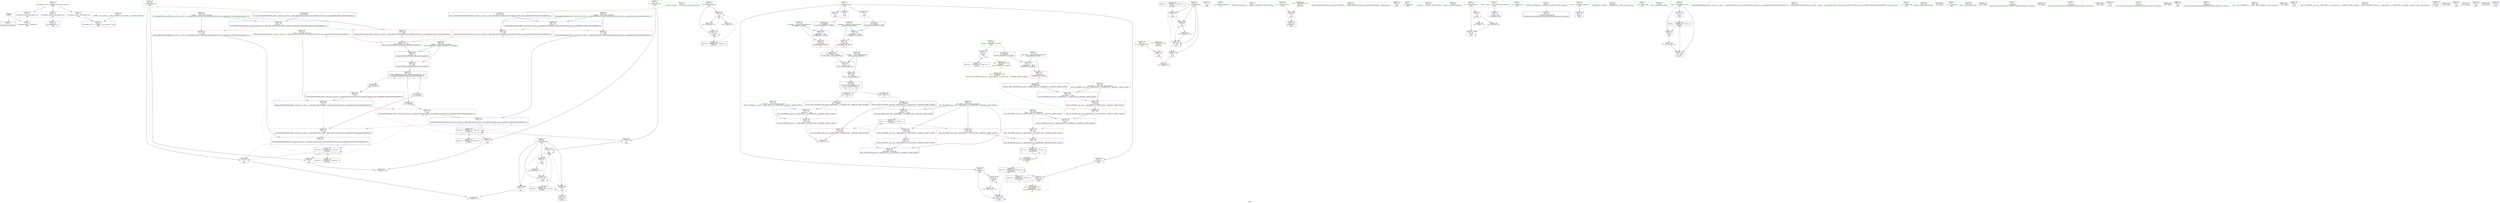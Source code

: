 digraph "SVFG" {
	label="SVFG";

	Node0x55e5f90c56f0 [shape=record,color=grey,label="{NodeID: 0\nNullPtr}"];
	Node0x55e5f90c56f0 -> Node0x55e5f90e30a0[style=solid];
	Node0x55e5f90c56f0 -> Node0x55e5f90e2c10[style=solid];
	Node0x55e5f90e1eb0 [shape=record,color=red,label="{NodeID: 97\n210\<--198\n\<--__b.addr\n_ZSt4swapIiENSt9enable_ifIXsr6__and_ISt6__not_ISt15__is_tuple_likeIT_EESt21is_move_constructibleIS3_ESt18is_move_assignableIS3_EEE5valueEvE4typeERS3_SC_\n|{<s0>17}}"];
	Node0x55e5f90e1eb0:s0 -> Node0x55e5f910ee90[style=solid,color=red];
	Node0x55e5f90dffd0 [shape=record,color=green,label="{NodeID: 14\n26\<--27\n__cxx_global_var_init\<--__cxx_global_var_init_field_insensitive\n}"];
	Node0x55e5f90e2a10 [shape=record,color=blue,label="{NodeID: 111\n275\<--22\nllvm.global_ctors_0\<--\nGlob }"];
	Node0x55e5f90e0c20 [shape=record,color=green,label="{NodeID: 28\n69\<--70\np\<--p_field_insensitive\nmain\n}"];
	Node0x55e5f90e0c20 -> Node0x55e5f90e4fa0[style=solid];
	Node0x55e5f90e0c20 -> Node0x55e5f90e7d90[style=solid];
	Node0x55e5f90eda60 [shape=record,color=grey,label="{NodeID: 208\n107 = cmp(105, 106, )\n}"];
	Node0x55e5f90e7e60 [shape=record,color=blue,label="{NodeID: 125\n173\<--170\n__first.addr\<--__first\n_ZSt4fillIPiiEvT_S1_RKT0_\n}"];
	Node0x55e5f90e7e60 -> Node0x55e5f90e52e0[style=dashed];
	Node0x55e5f90e18d0 [shape=record,color=green,label="{NodeID: 42\n200\<--201\n__tmp\<--__tmp_field_insensitive\n_ZSt4swapIiENSt9enable_ifIXsr6__and_ISt6__not_ISt15__is_tuple_likeIT_EESt21is_move_constructibleIS3_ESt18is_move_assignableIS3_EEE5valueEvE4typeERS3_SC_\n|{|<s1>18}}"];
	Node0x55e5f90e18d0 -> Node0x55e5f90e8270[style=solid];
	Node0x55e5f90e18d0:s1 -> Node0x55e5f910ee90[style=solid,color=red];
	Node0x55e5f910c8e0 [shape=record,color=black,label="{NodeID: 305\n172 = PHI(59, )\n2nd arg _ZSt4fillIPiiEvT_S1_RKT0_ }"];
	Node0x55e5f910c8e0 -> Node0x55e5f90e8000[style=solid];
	Node0x55e5f90f77c0 [shape=record,color=black,label="{NodeID: 222\nMR_12V_2 = PHI(MR_12V_4, MR_12V_1, )\npts\{62 \}\n}"];
	Node0x55e5f90f77c0 -> Node0x55e5f90e78b0[style=dashed];
	Node0x55e5f90e89c0 [shape=record,color=blue,label="{NodeID: 139\n259\<--258\n__it.addr\<--__it\n_ZSt12__niter_baseIPiET_S1_\n}"];
	Node0x55e5f90e89c0 -> Node0x55e5f90e2870[style=dashed];
	Node0x55e5f90e3510 [shape=record,color=black,label="{NodeID: 56\n257\<--262\n_ZSt12__niter_baseIPiET_S1__ret\<--\n_ZSt12__niter_baseIPiET_S1_\n|{<s0>13|<s1>14}}"];
	Node0x55e5f90e3510:s0 -> Node0x55e5f910fef0[style=solid,color=blue];
	Node0x55e5f90e3510:s1 -> Node0x55e5f9110120[style=solid,color=blue];
	Node0x55e5f910fef0 [shape=record,color=black,label="{NodeID: 319\n183 = PHI(257, )\n|{<s0>15}}"];
	Node0x55e5f910fef0:s0 -> Node0x55e5f9110620[style=solid,color=red];
	Node0x55e5f90e4070 [shape=record,color=purple,label="{NodeID: 70\n157\<--17\n\<--.str.3\nmain\n}"];
	Node0x55e5f90e4c60 [shape=record,color=red,label="{NodeID: 84\n117\<--65\n\<--r\nmain\n}"];
	Node0x55e5f90e4c60 -> Node0x55e5f90edbe0[style=solid];
	Node0x55e5f90de220 [shape=record,color=green,label="{NodeID: 1\n7\<--1\n__dso_handle\<--dummyObj\nGlob }"];
	Node0x55e5f90e1f80 [shape=record,color=red,label="{NodeID: 98\n217\<--198\n\<--__b.addr\n_ZSt4swapIiENSt9enable_ifIXsr6__and_ISt6__not_ISt15__is_tuple_likeIT_EESt21is_move_constructibleIS3_ESt18is_move_assignableIS3_EEE5valueEvE4typeERS3_SC_\n}"];
	Node0x55e5f90e1f80 -> Node0x55e5f90e8410[style=solid];
	Node0x55e5f90e00d0 [shape=record,color=green,label="{NodeID: 15\n30\<--31\n_ZNSt8ios_base4InitC1Ev\<--_ZNSt8ios_base4InitC1Ev_field_insensitive\n}"];
	Node0x55e5f90e2b10 [shape=record,color=blue,label="{NodeID: 112\n276\<--23\nllvm.global_ctors_1\<--_GLOBAL__sub_I_zymyoo_1_1.cpp\nGlob }"];
	Node0x55e5f90e0cf0 [shape=record,color=green,label="{NodeID: 29\n71\<--72\nx\<--x_field_insensitive\nmain\n}"];
	Node0x55e5f90e0cf0 -> Node0x55e5f90e5070[style=solid];
	Node0x55e5f90edbe0 [shape=record,color=grey,label="{NodeID: 209\n118 = cmp(116, 117, )\n}"];
	Node0x55e5f90e7f30 [shape=record,color=blue,label="{NodeID: 126\n175\<--171\n__last.addr\<--__last\n_ZSt4fillIPiiEvT_S1_RKT0_\n}"];
	Node0x55e5f90e7f30 -> Node0x55e5f90e53b0[style=dashed];
	Node0x55e5f90e19a0 [shape=record,color=green,label="{NodeID: 43\n206\<--207\n_ZSt4moveIRiEONSt16remove_referenceIT_E4typeEOS2_\<--_ZSt4moveIRiEONSt16remove_referenceIT_E4typeEOS2__field_insensitive\n}"];
	Node0x55e5f910ea60 [shape=record,color=black,label="{NodeID: 306\n258 = PHI(182, 186, )\n0th arg _ZSt12__niter_baseIPiET_S1_ }"];
	Node0x55e5f910ea60 -> Node0x55e5f90e89c0[style=solid];
	Node0x55e5f90f7cc0 [shape=record,color=black,label="{NodeID: 223\nMR_14V_2 = PHI(MR_14V_3, MR_14V_1, )\npts\{64 \}\n}"];
	Node0x55e5f90f7cc0 -> Node0x55e5f90f9fc0[style=dashed];
	Node0x55e5f90e8a90 [shape=record,color=blue,label="{NodeID: 140\n266\<--265\n__t.addr\<--__t\n_ZSt4moveIRiEONSt16remove_referenceIT_E4typeEOS2_\n}"];
	Node0x55e5f90e8a90 -> Node0x55e5f90e2940[style=dashed];
	Node0x55e5f90e35e0 [shape=record,color=black,label="{NodeID: 57\n264\<--269\n_ZSt4moveIRiEONSt16remove_referenceIT_E4typeEOS2__ret\<--\n_ZSt4moveIRiEONSt16remove_referenceIT_E4typeEOS2_\n|{<s0>16|<s1>17|<s2>18}}"];
	Node0x55e5f90e35e0:s0 -> Node0x55e5f9110260[style=solid,color=blue];
	Node0x55e5f90e35e0:s1 -> Node0x55e5f91103a0[style=solid,color=blue];
	Node0x55e5f90e35e0:s2 -> Node0x55e5f91104e0[style=solid,color=blue];
	Node0x55e5f9110120 [shape=record,color=black,label="{NodeID: 320\n187 = PHI(257, )\n|{<s0>15}}"];
	Node0x55e5f9110120:s0 -> Node0x55e5f9110760[style=solid,color=red];
	Node0x55e5f90e4140 [shape=record,color=purple,label="{NodeID: 71\n160\<--19\n\<--.str.4\nmain\n}"];
	Node0x55e5f90e4d30 [shape=record,color=red,label="{NodeID: 85\n116\<--67\n\<--j\nmain\n}"];
	Node0x55e5f90e4d30 -> Node0x55e5f90edbe0[style=solid];
	Node0x55e5f90deee0 [shape=record,color=green,label="{NodeID: 2\n11\<--1\n.str\<--dummyObj\nGlob }"];
	Node0x55e5f90e2050 [shape=record,color=red,label="{NodeID: 99\n208\<--205\n\<--call\n_ZSt4swapIiENSt9enable_ifIXsr6__and_ISt6__not_ISt15__is_tuple_likeIT_EESt21is_move_constructibleIS3_ESt18is_move_assignableIS3_EEE5valueEvE4typeERS3_SC_\n}"];
	Node0x55e5f90e2050 -> Node0x55e5f90e8270[style=solid];
	Node0x55e5f90e01d0 [shape=record,color=green,label="{NodeID: 16\n36\<--37\n__cxa_atexit\<--__cxa_atexit_field_insensitive\n}"];
	Node0x55e5f90e2c10 [shape=record,color=blue, style = dotted,label="{NodeID: 113\n277\<--3\nllvm.global_ctors_2\<--dummyVal\nGlob }"];
	Node0x55e5f90e0dc0 [shape=record,color=green,label="{NodeID: 30\n79\<--80\nscanf\<--scanf_field_insensitive\n}"];
	Node0x55e5f90edd60 [shape=record,color=grey,label="{NodeID: 210\n86 = cmp(82, 74, )\n}"];
	Node0x55e5f90e8000 [shape=record,color=blue,label="{NodeID: 127\n177\<--172\n__value.addr\<--__value\n_ZSt4fillIPiiEvT_S1_RKT0_\n}"];
	Node0x55e5f90e8000 -> Node0x55e5f90e5480[style=dashed];
	Node0x55e5f90e1aa0 [shape=record,color=green,label="{NodeID: 44\n229\<--230\n__first.addr\<--__first.addr_field_insensitive\n_ZSt8__fill_aIPiiEN9__gnu_cxx11__enable_ifIXsr11__is_scalarIT0_EE7__valueEvE6__typeET_S6_RKS3_\n}"];
	Node0x55e5f90e1aa0 -> Node0x55e5f90e22c0[style=solid];
	Node0x55e5f90e1aa0 -> Node0x55e5f90e2390[style=solid];
	Node0x55e5f90e1aa0 -> Node0x55e5f90e2460[style=solid];
	Node0x55e5f90e1aa0 -> Node0x55e5f90e84e0[style=solid];
	Node0x55e5f90e1aa0 -> Node0x55e5f90e88f0[style=solid];
	Node0x55e5f910ec70 [shape=record,color=black,label="{NodeID: 307\n194 = PHI(63, )\n0th arg _ZSt4swapIiENSt9enable_ifIXsr6__and_ISt6__not_ISt15__is_tuple_likeIT_EESt21is_move_constructibleIS3_ESt18is_move_assignableIS3_EEE5valueEvE4typeERS3_SC_ }"];
	Node0x55e5f910ec70 -> Node0x55e5f90e80d0[style=solid];
	Node0x55e5f90f81c0 [shape=record,color=black,label="{NodeID: 224\nMR_16V_2 = PHI(MR_16V_3, MR_16V_1, )\npts\{66 \}\n}"];
	Node0x55e5f90f81c0 -> Node0x55e5f90fa4c0[style=dashed];
	Node0x55e5f90e36b0 [shape=record,color=purple,label="{NodeID: 58\n32\<--4\n\<--_ZStL8__ioinit\n__cxx_global_var_init\n}"];
	Node0x55e5f9110260 [shape=record,color=black,label="{NodeID: 321\n205 = PHI(264, )\n}"];
	Node0x55e5f9110260 -> Node0x55e5f90e2050[style=solid];
	Node0x55e5f90e4210 [shape=record,color=purple,label="{NodeID: 72\n275\<--21\nllvm.global_ctors_0\<--llvm.global_ctors\nGlob }"];
	Node0x55e5f90e4210 -> Node0x55e5f90e2a10[style=solid];
	Node0x55e5f90e4e00 [shape=record,color=red,label="{NodeID: 86\n120\<--67\n\<--j\nmain\n}"];
	Node0x55e5f90e4e00 -> Node0x55e5f90e3370[style=solid];
	Node0x55e5f90def70 [shape=record,color=green,label="{NodeID: 3\n13\<--1\n.str.1\<--dummyObj\nGlob }"];
	Node0x55e5f90e2120 [shape=record,color=red,label="{NodeID: 100\n212\<--211\n\<--call1\n_ZSt4swapIiENSt9enable_ifIXsr6__and_ISt6__not_ISt15__is_tuple_likeIT_EESt21is_move_constructibleIS3_ESt18is_move_assignableIS3_EEE5valueEvE4typeERS3_SC_\n}"];
	Node0x55e5f90e2120 -> Node0x55e5f90e8340[style=solid];
	Node0x55e5f90e02d0 [shape=record,color=green,label="{NodeID: 17\n35\<--41\n_ZNSt8ios_base4InitD1Ev\<--_ZNSt8ios_base4InitD1Ev_field_insensitive\n}"];
	Node0x55e5f90e02d0 -> Node0x55e5f90e31a0[style=solid];
	Node0x55e5f90e2d10 [shape=record,color=blue,label="{NodeID: 114\n51\<--74\nretval\<--\nmain\n}"];
	Node0x55e5f90e0ec0 [shape=record,color=green,label="{NodeID: 31\n95\<--96\n_ZSt4fillIPiiEvT_S1_RKT0_\<--_ZSt4fillIPiiEvT_S1_RKT0__field_insensitive\n}"];
	Node0x55e5f90edee0 [shape=record,color=grey,label="{NodeID: 211\n101 = cmp(99, 100, )\n}"];
	Node0x55e5f90e80d0 [shape=record,color=blue,label="{NodeID: 128\n196\<--194\n__a.addr\<--__a\n_ZSt4swapIiENSt9enable_ifIXsr6__and_ISt6__not_ISt15__is_tuple_likeIT_EESt21is_move_constructibleIS3_ESt18is_move_assignableIS3_EEE5valueEvE4typeERS3_SC_\n}"];
	Node0x55e5f90e80d0 -> Node0x55e5f90e5550[style=dashed];
	Node0x55e5f90e80d0 -> Node0x55e5f90e1de0[style=dashed];
	Node0x55e5f90e1b70 [shape=record,color=green,label="{NodeID: 45\n231\<--232\n__last.addr\<--__last.addr_field_insensitive\n_ZSt8__fill_aIPiiEN9__gnu_cxx11__enable_ifIXsr11__is_scalarIT0_EE7__valueEvE6__typeET_S6_RKS3_\n}"];
	Node0x55e5f90e1b70 -> Node0x55e5f90e2530[style=solid];
	Node0x55e5f90e1b70 -> Node0x55e5f90e85b0[style=solid];
	Node0x55e5f910ed80 [shape=record,color=black,label="{NodeID: 308\n195 = PHI(65, )\n1st arg _ZSt4swapIiENSt9enable_ifIXsr6__and_ISt6__not_ISt15__is_tuple_likeIT_EESt21is_move_constructibleIS3_ESt18is_move_assignableIS3_EEE5valueEvE4typeERS3_SC_ }"];
	Node0x55e5f910ed80 -> Node0x55e5f90e81a0[style=solid];
	Node0x55e5f90f86c0 [shape=record,color=black,label="{NodeID: 225\nMR_18V_2 = PHI(MR_18V_3, MR_18V_1, )\npts\{68 \}\n}"];
	Node0x55e5f90f86c0 -> Node0x55e5f90e7980[style=dashed];
	Node0x55e5f90f86c0 -> Node0x55e5f90f86c0[style=dashed];
	Node0x55e5f90e3780 [shape=record,color=purple,label="{NodeID: 59\n91\<--8\n\<--a\nmain\n|{<s0>5}}"];
	Node0x55e5f90e3780:s0 -> Node0x55e5f91109e0[style=solid,color=red];
	Node0x55e5f91103a0 [shape=record,color=black,label="{NodeID: 322\n211 = PHI(264, )\n}"];
	Node0x55e5f91103a0 -> Node0x55e5f90e2120[style=solid];
	Node0x55e5f90e4310 [shape=record,color=purple,label="{NodeID: 73\n276\<--21\nllvm.global_ctors_1\<--llvm.global_ctors\nGlob }"];
	Node0x55e5f90e4310 -> Node0x55e5f90e2b10[style=solid];
	Node0x55e5f90fd640 [shape=record,color=yellow,style=double,label="{NodeID: 253\n4V_1 = ENCHI(MR_4V_0)\npts\{54 \}\nFun[main]}"];
	Node0x55e5f90fd640 -> Node0x55e5f90e45e0[style=dashed];
	Node0x55e5f90e4ed0 [shape=record,color=red,label="{NodeID: 87\n127\<--67\n\<--j\nmain\n}"];
	Node0x55e5f90e4ed0 -> Node0x55e5f90ed1e0[style=solid];
	Node0x55e5f90df000 [shape=record,color=green,label="{NodeID: 4\n15\<--1\n.str.2\<--dummyObj\nGlob }"];
	Node0x55e5f90e21f0 [shape=record,color=red,label="{NodeID: 101\n216\<--215\n\<--call2\n_ZSt4swapIiENSt9enable_ifIXsr6__and_ISt6__not_ISt15__is_tuple_likeIT_EESt21is_move_constructibleIS3_ESt18is_move_assignableIS3_EEE5valueEvE4typeERS3_SC_\n}"];
	Node0x55e5f90e21f0 -> Node0x55e5f90e8410[style=solid];
	Node0x55e5f90e03d0 [shape=record,color=green,label="{NodeID: 18\n48\<--49\nmain\<--main_field_insensitive\n}"];
	Node0x55e5f90e7640 [shape=record,color=blue,label="{NodeID: 115\n57\<--76\nicase\<--\nmain\n}"];
	Node0x55e5f90e7640 -> Node0x55e5f90f6dc0[style=dashed];
	Node0x55e5f90e0fc0 [shape=record,color=green,label="{NodeID: 32\n110\<--111\n_ZSt4swapIiENSt9enable_ifIXsr6__and_ISt6__not_ISt15__is_tuple_likeIT_EESt21is_move_constructibleIS3_ESt18is_move_assignableIS3_EEE5valueEvE4typeERS3_SC_\<--_ZSt4swapIiENSt9enable_ifIXsr6__and_ISt6__not_ISt15__is_tuple_likeIT_EESt21is_move_constructibleIS3_ESt18is_move_assignableIS3_EEE5valueEvE4typeERS3_SC__field_insensitive\n}"];
	Node0x55e5f90ee060 [shape=record,color=grey,label="{NodeID: 212\n149 = cmp(146, 74, )\n}"];
	Node0x55e5f90e81a0 [shape=record,color=blue,label="{NodeID: 129\n198\<--195\n__b.addr\<--__b\n_ZSt4swapIiENSt9enable_ifIXsr6__and_ISt6__not_ISt15__is_tuple_likeIT_EESt21is_move_constructibleIS3_ESt18is_move_assignableIS3_EEE5valueEvE4typeERS3_SC_\n}"];
	Node0x55e5f90e81a0 -> Node0x55e5f90e1eb0[style=dashed];
	Node0x55e5f90e81a0 -> Node0x55e5f90e1f80[style=dashed];
	Node0x55e5f90e1c40 [shape=record,color=green,label="{NodeID: 46\n233\<--234\n__value.addr\<--__value.addr_field_insensitive\n_ZSt8__fill_aIPiiEN9__gnu_cxx11__enable_ifIXsr11__is_scalarIT0_EE7__valueEvE6__typeET_S6_RKS3_\n}"];
	Node0x55e5f90e1c40 -> Node0x55e5f90e2600[style=solid];
	Node0x55e5f90e1c40 -> Node0x55e5f90e8680[style=solid];
	Node0x55e5f910ee90 [shape=record,color=black,label="{NodeID: 309\n265 = PHI(204, 210, 200, )\n0th arg _ZSt4moveIRiEONSt16remove_referenceIT_E4typeEOS2_ }"];
	Node0x55e5f910ee90 -> Node0x55e5f90e8a90[style=solid];
	Node0x55e5f90f8bc0 [shape=record,color=black,label="{NodeID: 226\nMR_20V_2 = PHI(MR_20V_4, MR_20V_1, )\npts\{70 \}\n}"];
	Node0x55e5f90f8bc0 -> Node0x55e5f90e4fa0[style=dashed];
	Node0x55e5f90f8bc0 -> Node0x55e5f90e7d90[style=dashed];
	Node0x55e5f90e3850 [shape=record,color=purple,label="{NodeID: 60\n92\<--8\n\<--a\nmain\n}"];
	Node0x55e5f91104e0 [shape=record,color=black,label="{NodeID: 323\n215 = PHI(264, )\n}"];
	Node0x55e5f91104e0 -> Node0x55e5f90e21f0[style=solid];
	Node0x55e5f90fc9f0 [shape=record,color=yellow,style=double,label="{NodeID: 240\n10V_1 = ENCHI(MR_10V_0)\npts\{60 \}\nFun[_ZSt4fillIPiiEvT_S1_RKT0_]|{<s0>15}}"];
	Node0x55e5f90fc9f0:s0 -> Node0x55e5f8f19d70[style=dashed,color=red];
	Node0x55e5f90e4410 [shape=record,color=purple,label="{NodeID: 74\n277\<--21\nllvm.global_ctors_2\<--llvm.global_ctors\nGlob }"];
	Node0x55e5f90e4410 -> Node0x55e5f90e2c10[style=solid];
	Node0x55e5f90e4fa0 [shape=record,color=red,label="{NodeID: 88\n146\<--69\n\<--p\nmain\n}"];
	Node0x55e5f90e4fa0 -> Node0x55e5f90ed2e0[style=solid];
	Node0x55e5f90e4fa0 -> Node0x55e5f90ee060[style=solid];
	Node0x55e5f90df8d0 [shape=record,color=green,label="{NodeID: 5\n17\<--1\n.str.3\<--dummyObj\nGlob }"];
	Node0x55e5f90e22c0 [shape=record,color=red,label="{NodeID: 102\n244\<--229\n\<--__first.addr\n_ZSt8__fill_aIPiiEN9__gnu_cxx11__enable_ifIXsr11__is_scalarIT0_EE7__valueEvE6__typeET_S6_RKS3_\n}"];
	Node0x55e5f90e22c0 -> Node0x55e5f90ed8e0[style=solid];
	Node0x55e5f90e04d0 [shape=record,color=green,label="{NodeID: 19\n51\<--52\nretval\<--retval_field_insensitive\nmain\n}"];
	Node0x55e5f90e04d0 -> Node0x55e5f90e2d10[style=solid];
	Node0x55e5f90e7710 [shape=record,color=blue,label="{NodeID: 116\n55\<--83\nT\<--dec\nmain\n}"];
	Node0x55e5f90e7710 -> Node0x55e5f90e46b0[style=dashed];
	Node0x55e5f90e7710 -> Node0x55e5f90e7710[style=dashed];
	Node0x55e5f90e10c0 [shape=record,color=green,label="{NodeID: 33\n143\<--144\nprintf\<--printf_field_insensitive\n}"];
	Node0x55e5f90e8270 [shape=record,color=blue,label="{NodeID: 130\n200\<--208\n__tmp\<--\n_ZSt4swapIiENSt9enable_ifIXsr6__and_ISt6__not_ISt15__is_tuple_likeIT_EESt21is_move_constructibleIS3_ESt18is_move_assignableIS3_EEE5valueEvE4typeERS3_SC_\n}"];
	Node0x55e5f90e8270 -> Node0x55e5f90e2120[style=dashed];
	Node0x55e5f90e8270 -> Node0x55e5f90e21f0[style=dashed];
	Node0x55e5f90e1d10 [shape=record,color=green,label="{NodeID: 47\n235\<--236\n__tmp\<--__tmp_field_insensitive\n_ZSt8__fill_aIPiiEN9__gnu_cxx11__enable_ifIXsr11__is_scalarIT0_EE7__valueEvE6__typeET_S6_RKS3_\n}"];
	Node0x55e5f90e1d10 -> Node0x55e5f90e26d0[style=solid];
	Node0x55e5f90e1d10 -> Node0x55e5f90e8750[style=solid];
	Node0x55e5f910f5f0 [shape=record,color=black,label="{NodeID: 310\n78 = PHI()\n}"];
	Node0x55e5f90f90c0 [shape=record,color=black,label="{NodeID: 227\nMR_24V_2 = PHI(MR_24V_4, MR_24V_1, )\npts\{100000 \}\n|{<s0>5}}"];
	Node0x55e5f90f90c0:s0 -> Node0x55e5f90fcda0[style=dashed,color=red];
	Node0x55e5f90e3920 [shape=record,color=purple,label="{NodeID: 61\n93\<--8\n\<--a\nmain\n|{<s0>5}}"];
	Node0x55e5f90e3920:s0 -> Node0x55e5f8e7b210[style=solid,color=red];
	Node0x55e5f9110620 [shape=record,color=black,label="{NodeID: 324\n226 = PHI(183, )\n0th arg _ZSt8__fill_aIPiiEN9__gnu_cxx11__enable_ifIXsr11__is_scalarIT0_EE7__valueEvE6__typeET_S6_RKS3_ }"];
	Node0x55e5f9110620 -> Node0x55e5f90e84e0[style=solid];
	Node0x55e5f90e4510 [shape=record,color=purple,label="{NodeID: 75\n253\<--252\nincdec.ptr\<--\n_ZSt8__fill_aIPiiEN9__gnu_cxx11__enable_ifIXsr11__is_scalarIT0_EE7__valueEvE6__typeET_S6_RKS3_\n}"];
	Node0x55e5f90e4510 -> Node0x55e5f90e88f0[style=solid];
	Node0x55e5f90e5070 [shape=record,color=red,label="{NodeID: 89\n153\<--71\n\<--x\nmain\n}"];
	Node0x55e5f90e5070 -> Node0x55e5f90e3440[style=solid];
	Node0x55e5f90df960 [shape=record,color=green,label="{NodeID: 6\n19\<--1\n.str.4\<--dummyObj\nGlob }"];
	Node0x55e5f90e2390 [shape=record,color=red,label="{NodeID: 103\n249\<--229\n\<--__first.addr\n_ZSt8__fill_aIPiiEN9__gnu_cxx11__enable_ifIXsr11__is_scalarIT0_EE7__valueEvE6__typeET_S6_RKS3_\n}"];
	Node0x55e5f90e2390 -> Node0x55e5f90e8820[style=solid];
	Node0x55e5f90e05a0 [shape=record,color=green,label="{NodeID: 20\n53\<--54\nn\<--n_field_insensitive\nmain\n}"];
	Node0x55e5f90e05a0 -> Node0x55e5f90e45e0[style=solid];
	Node0x55e5f90e77e0 [shape=record,color=blue,label="{NodeID: 117\n59\<--74\nref.tmp\<--\nmain\n|{|<s1>5}}"];
	Node0x55e5f90e77e0 -> Node0x55e5f90f72c0[style=dashed];
	Node0x55e5f90e77e0:s1 -> Node0x55e5f90fc9f0[style=dashed,color=red];
	Node0x55e5f90e11c0 [shape=record,color=green,label="{NodeID: 34\n162\<--163\nputs\<--puts_field_insensitive\n}"];
	Node0x55e5f90e8340 [shape=record,color=blue,label="{NodeID: 131\n213\<--212\n\<--\n_ZSt4swapIiENSt9enable_ifIXsr6__and_ISt6__not_ISt15__is_tuple_likeIT_EESt21is_move_constructibleIS3_ESt18is_move_assignableIS3_EEE5valueEvE4typeERS3_SC_\n|{|<s1>7|<s2>7}}"];
	Node0x55e5f90e8340 -> Node0x55e5f90e21f0[style=dashed];
	Node0x55e5f90e8340:s1 -> Node0x55e5f90e4ac0[style=dashed,color=blue];
	Node0x55e5f90e8340:s2 -> Node0x55e5f90f9fc0[style=dashed,color=blue];
	Node0x55e5f90e2e00 [shape=record,color=green,label="{NodeID: 48\n259\<--260\n__it.addr\<--__it.addr_field_insensitive\n_ZSt12__niter_baseIPiET_S1_\n}"];
	Node0x55e5f90e2e00 -> Node0x55e5f90e2870[style=solid];
	Node0x55e5f90e2e00 -> Node0x55e5f90e89c0[style=solid];
	Node0x55e5f910f6f0 [shape=record,color=black,label="{NodeID: 311\n104 = PHI()\n}"];
	Node0x55e5f90e39f0 [shape=record,color=purple,label="{NodeID: 62\n122\<--8\narrayidx\<--a\nmain\n}"];
	Node0x55e5f90e39f0 -> Node0x55e5f90e5140[style=solid];
	Node0x55e5f90e39f0 -> Node0x55e5f90e7a50[style=solid];
	Node0x55e5f9110760 [shape=record,color=black,label="{NodeID: 325\n227 = PHI(187, )\n1st arg _ZSt8__fill_aIPiiEN9__gnu_cxx11__enable_ifIXsr11__is_scalarIT0_EE7__valueEvE6__typeET_S6_RKS3_ }"];
	Node0x55e5f9110760 -> Node0x55e5f90e85b0[style=solid];
	Node0x55e5f90e45e0 [shape=record,color=red,label="{NodeID: 76\n100\<--53\n\<--n\nmain\n}"];
	Node0x55e5f90e45e0 -> Node0x55e5f90edee0[style=solid];
	Node0x55e5f90e5140 [shape=record,color=red,label="{NodeID: 90\n123\<--122\n\<--arrayidx\nmain\n}"];
	Node0x55e5f90e5140 -> Node0x55e5f90ed760[style=solid];
	Node0x55e5f90df9f0 [shape=record,color=green,label="{NodeID: 7\n22\<--1\n\<--dummyObj\nCan only get source location for instruction, argument, global var or function.}"];
	Node0x55e5f90e2460 [shape=record,color=red,label="{NodeID: 104\n252\<--229\n\<--__first.addr\n_ZSt8__fill_aIPiiEN9__gnu_cxx11__enable_ifIXsr11__is_scalarIT0_EE7__valueEvE6__typeET_S6_RKS3_\n}"];
	Node0x55e5f90e2460 -> Node0x55e5f90e4510[style=solid];
	Node0x55e5f90e0670 [shape=record,color=green,label="{NodeID: 21\n55\<--56\nT\<--T_field_insensitive\nmain\n}"];
	Node0x55e5f90e0670 -> Node0x55e5f90e46b0[style=solid];
	Node0x55e5f90e0670 -> Node0x55e5f90e7710[style=solid];
	Node0x55e5f90e6420 [shape=record,color=grey,label="{NodeID: 201\n133 = Binary(132, 76, )\n}"];
	Node0x55e5f90e6420 -> Node0x55e5f90e7bf0[style=solid];
	Node0x55e5f90e78b0 [shape=record,color=blue,label="{NodeID: 118\n61\<--74\ni\<--\nmain\n}"];
	Node0x55e5f90e78b0 -> Node0x55e5f90e4850[style=dashed];
	Node0x55e5f90e78b0 -> Node0x55e5f90e4920[style=dashed];
	Node0x55e5f90e78b0 -> Node0x55e5f90e7bf0[style=dashed];
	Node0x55e5f90e78b0 -> Node0x55e5f90f77c0[style=dashed];
	Node0x55e5f90e12c0 [shape=record,color=green,label="{NodeID: 35\n173\<--174\n__first.addr\<--__first.addr_field_insensitive\n_ZSt4fillIPiiEvT_S1_RKT0_\n}"];
	Node0x55e5f90e12c0 -> Node0x55e5f90e52e0[style=solid];
	Node0x55e5f90e12c0 -> Node0x55e5f90e7e60[style=solid];
	Node0x55e5f90e8410 [shape=record,color=blue,label="{NodeID: 132\n217\<--216\n\<--\n_ZSt4swapIiENSt9enable_ifIXsr6__and_ISt6__not_ISt15__is_tuple_likeIT_EESt21is_move_constructibleIS3_ESt18is_move_assignableIS3_EEE5valueEvE4typeERS3_SC_\n|{<s0>7|<s1>7}}"];
	Node0x55e5f90e8410:s0 -> Node0x55e5f90e4c60[style=dashed,color=blue];
	Node0x55e5f90e8410:s1 -> Node0x55e5f90fa4c0[style=dashed,color=blue];
	Node0x55e5f90e2ed0 [shape=record,color=green,label="{NodeID: 49\n266\<--267\n__t.addr\<--__t.addr_field_insensitive\n_ZSt4moveIRiEONSt16remove_referenceIT_E4typeEOS2_\n}"];
	Node0x55e5f90e2ed0 -> Node0x55e5f90e2940[style=solid];
	Node0x55e5f90e2ed0 -> Node0x55e5f90e8a90[style=solid];
	Node0x55e5f910f7f0 [shape=record,color=black,label="{NodeID: 312\n33 = PHI()\n}"];
	Node0x55e5f90e3ac0 [shape=record,color=purple,label="{NodeID: 63\n155\<--8\narrayidx20\<--a\nmain\n}"];
	Node0x55e5f90e3ac0 -> Node0x55e5f90e5210[style=solid];
	Node0x55e5f91108a0 [shape=record,color=black,label="{NodeID: 326\n228 = PHI(188, )\n2nd arg _ZSt8__fill_aIPiiEN9__gnu_cxx11__enable_ifIXsr11__is_scalarIT0_EE7__valueEvE6__typeET_S6_RKS3_ }"];
	Node0x55e5f91108a0 -> Node0x55e5f90e8680[style=solid];
	Node0x55e5f90e46b0 [shape=record,color=red,label="{NodeID: 77\n82\<--55\n\<--T\nmain\n}"];
	Node0x55e5f90e46b0 -> Node0x55e5f90ed5e0[style=solid];
	Node0x55e5f90e46b0 -> Node0x55e5f90edd60[style=solid];
	Node0x55e5f90e5210 [shape=record,color=red,label="{NodeID: 91\n156\<--155\n\<--arrayidx20\nmain\n}"];
	Node0x55e5f90dfa80 [shape=record,color=green,label="{NodeID: 8\n74\<--1\n\<--dummyObj\nCan only get source location for instruction, argument, global var or function.}"];
	Node0x55e5f90e2530 [shape=record,color=red,label="{NodeID: 105\n245\<--231\n\<--__last.addr\n_ZSt8__fill_aIPiiEN9__gnu_cxx11__enable_ifIXsr11__is_scalarIT0_EE7__valueEvE6__typeET_S6_RKS3_\n}"];
	Node0x55e5f90e2530 -> Node0x55e5f90ed8e0[style=solid];
	Node0x55e5f90e0740 [shape=record,color=green,label="{NodeID: 22\n57\<--58\nicase\<--icase_field_insensitive\nmain\n}"];
	Node0x55e5f90e0740 -> Node0x55e5f90e4780[style=solid];
	Node0x55e5f90e0740 -> Node0x55e5f90e7640[style=solid];
	Node0x55e5f90e0740 -> Node0x55e5f90e7cc0[style=solid];
	Node0x55e5f90ed1e0 [shape=record,color=grey,label="{NodeID: 202\n128 = Binary(127, 76, )\n}"];
	Node0x55e5f90ed1e0 -> Node0x55e5f90e7b20[style=solid];
	Node0x55e5f90e7980 [shape=record,color=blue,label="{NodeID: 119\n67\<--113\nj\<--\nmain\n}"];
	Node0x55e5f90e7980 -> Node0x55e5f90e4d30[style=dashed];
	Node0x55e5f90e7980 -> Node0x55e5f90e4e00[style=dashed];
	Node0x55e5f90e7980 -> Node0x55e5f90e4ed0[style=dashed];
	Node0x55e5f90e7980 -> Node0x55e5f90e7980[style=dashed];
	Node0x55e5f90e7980 -> Node0x55e5f90e7b20[style=dashed];
	Node0x55e5f90e7980 -> Node0x55e5f90f86c0[style=dashed];
	Node0x55e5f90e1390 [shape=record,color=green,label="{NodeID: 36\n175\<--176\n__last.addr\<--__last.addr_field_insensitive\n_ZSt4fillIPiiEvT_S1_RKT0_\n}"];
	Node0x55e5f90e1390 -> Node0x55e5f90e53b0[style=solid];
	Node0x55e5f90e1390 -> Node0x55e5f90e7f30[style=solid];
	Node0x55e5f90e84e0 [shape=record,color=blue,label="{NodeID: 133\n229\<--226\n__first.addr\<--__first\n_ZSt8__fill_aIPiiEN9__gnu_cxx11__enable_ifIXsr11__is_scalarIT0_EE7__valueEvE6__typeET_S6_RKS3_\n}"];
	Node0x55e5f90e84e0 -> Node0x55e5f90f5ec0[style=dashed];
	Node0x55e5f90e2fa0 [shape=record,color=green,label="{NodeID: 50\n23\<--271\n_GLOBAL__sub_I_zymyoo_1_1.cpp\<--_GLOBAL__sub_I_zymyoo_1_1.cpp_field_insensitive\n}"];
	Node0x55e5f90e2fa0 -> Node0x55e5f90e2b10[style=solid];
	Node0x55e5f910f8f0 [shape=record,color=black,label="{NodeID: 313\n161 = PHI()\n}"];
	Node0x55e5f90f9fc0 [shape=record,color=black,label="{NodeID: 230\nMR_14V_3 = PHI(MR_14V_5, MR_14V_2, )\npts\{64 \}\n|{|<s4>7|<s5>7|<s6>7}}"];
	Node0x55e5f90f9fc0 -> Node0x55e5f90e49f0[style=dashed];
	Node0x55e5f90f9fc0 -> Node0x55e5f90e4ac0[style=dashed];
	Node0x55e5f90f9fc0 -> Node0x55e5f90f7cc0[style=dashed];
	Node0x55e5f90f9fc0 -> Node0x55e5f90f9fc0[style=dashed];
	Node0x55e5f90f9fc0:s4 -> Node0x55e5f90e2050[style=dashed,color=red];
	Node0x55e5f90f9fc0:s5 -> Node0x55e5f90e2120[style=dashed,color=red];
	Node0x55e5f90f9fc0:s6 -> Node0x55e5f90e8340[style=dashed,color=red];
	Node0x55e5f90e3b90 [shape=record,color=purple,label="{NodeID: 64\n77\<--11\n\<--.str\nmain\n}"];
	Node0x55e5f91109e0 [shape=record,color=black,label="{NodeID: 327\n170 = PHI(91, )\n0th arg _ZSt4fillIPiiEvT_S1_RKT0_ }"];
	Node0x55e5f91109e0 -> Node0x55e5f90e7e60[style=solid];
	Node0x55e5f90fcda0 [shape=record,color=yellow,style=double,label="{NodeID: 244\n24V_1 = ENCHI(MR_24V_0)\npts\{100000 \}\nFun[_ZSt4fillIPiiEvT_S1_RKT0_]|{<s0>15}}"];
	Node0x55e5f90fcda0:s0 -> Node0x55e5f90f63c0[style=dashed,color=red];
	Node0x55e5f90e4780 [shape=record,color=red,label="{NodeID: 78\n138\<--57\n\<--icase\nmain\n}"];
	Node0x55e5f90e4780 -> Node0x55e5f90ed460[style=solid];
	Node0x55e5f90e52e0 [shape=record,color=red,label="{NodeID: 92\n182\<--173\n\<--__first.addr\n_ZSt4fillIPiiEvT_S1_RKT0_\n|{<s0>13}}"];
	Node0x55e5f90e52e0:s0 -> Node0x55e5f910ea60[style=solid,color=red];
	Node0x55e5f90dfb10 [shape=record,color=green,label="{NodeID: 9\n76\<--1\n\<--dummyObj\nCan only get source location for instruction, argument, global var or function.}"];
	Node0x55e5f90e2600 [shape=record,color=red,label="{NodeID: 106\n240\<--233\n\<--__value.addr\n_ZSt8__fill_aIPiiEN9__gnu_cxx11__enable_ifIXsr11__is_scalarIT0_EE7__valueEvE6__typeET_S6_RKS3_\n}"];
	Node0x55e5f90e2600 -> Node0x55e5f90e27a0[style=solid];
	Node0x55e5f90e0810 [shape=record,color=green,label="{NodeID: 23\n59\<--60\nref.tmp\<--ref.tmp_field_insensitive\nmain\n|{|<s1>5}}"];
	Node0x55e5f90e0810 -> Node0x55e5f90e77e0[style=solid];
	Node0x55e5f90e0810:s1 -> Node0x55e5f910c8e0[style=solid,color=red];
	Node0x55e5f90ed2e0 [shape=record,color=grey,label="{NodeID: 203\n147 = Binary(146, 84, )\n}"];
	Node0x55e5f90ed2e0 -> Node0x55e5f90e7d90[style=solid];
	Node0x55e5f90e7a50 [shape=record,color=blue,label="{NodeID: 120\n122\<--124\narrayidx\<--inc\nmain\n}"];
	Node0x55e5f90e7a50 -> Node0x55e5f90e5140[style=dashed];
	Node0x55e5f90e7a50 -> Node0x55e5f90e7a50[style=dashed];
	Node0x55e5f90e7a50 -> Node0x55e5f90faec0[style=dashed];
	Node0x55e5f90e1460 [shape=record,color=green,label="{NodeID: 37\n177\<--178\n__value.addr\<--__value.addr_field_insensitive\n_ZSt4fillIPiiEvT_S1_RKT0_\n}"];
	Node0x55e5f90e1460 -> Node0x55e5f90e5480[style=solid];
	Node0x55e5f90e1460 -> Node0x55e5f90e8000[style=solid];
	Node0x55e5f90f5ec0 [shape=record,color=black,label="{NodeID: 217\nMR_43V_3 = PHI(MR_43V_4, MR_43V_2, )\npts\{230 \}\n}"];
	Node0x55e5f90f5ec0 -> Node0x55e5f90e22c0[style=dashed];
	Node0x55e5f90f5ec0 -> Node0x55e5f90e2390[style=dashed];
	Node0x55e5f90f5ec0 -> Node0x55e5f90e2460[style=dashed];
	Node0x55e5f90f5ec0 -> Node0x55e5f90e88f0[style=dashed];
	Node0x55e5f90e85b0 [shape=record,color=blue,label="{NodeID: 134\n231\<--227\n__last.addr\<--__last\n_ZSt8__fill_aIPiiEN9__gnu_cxx11__enable_ifIXsr11__is_scalarIT0_EE7__valueEvE6__typeET_S6_RKS3_\n}"];
	Node0x55e5f90e85b0 -> Node0x55e5f90e2530[style=dashed];
	Node0x55e5f90e30a0 [shape=record,color=black,label="{NodeID: 51\n2\<--3\ndummyVal\<--dummyVal\n}"];
	Node0x55e5f910f9f0 [shape=record,color=black,label="{NodeID: 314\n89 = PHI()\n}"];
	Node0x55e5f90fa4c0 [shape=record,color=black,label="{NodeID: 231\nMR_16V_3 = PHI(MR_16V_5, MR_16V_2, )\npts\{66 \}\n|{|<s4>7|<s5>7|<s6>7|<s7>7}}"];
	Node0x55e5f90fa4c0 -> Node0x55e5f90e4b90[style=dashed];
	Node0x55e5f90fa4c0 -> Node0x55e5f90e4c60[style=dashed];
	Node0x55e5f90fa4c0 -> Node0x55e5f90f81c0[style=dashed];
	Node0x55e5f90fa4c0 -> Node0x55e5f90fa4c0[style=dashed];
	Node0x55e5f90fa4c0:s4 -> Node0x55e5f90e2050[style=dashed,color=red];
	Node0x55e5f90fa4c0:s5 -> Node0x55e5f90e2120[style=dashed,color=red];
	Node0x55e5f90fa4c0:s6 -> Node0x55e5f90e21f0[style=dashed,color=red];
	Node0x55e5f90fa4c0:s7 -> Node0x55e5f90e8410[style=dashed,color=red];
	Node0x55e5f90e3c60 [shape=record,color=purple,label="{NodeID: 65\n88\<--11\n\<--.str\nmain\n}"];
	Node0x55e5f90e4850 [shape=record,color=red,label="{NodeID: 79\n99\<--61\n\<--i\nmain\n}"];
	Node0x55e5f90e4850 -> Node0x55e5f90edee0[style=solid];
	Node0x55e5f90e53b0 [shape=record,color=red,label="{NodeID: 93\n186\<--175\n\<--__last.addr\n_ZSt4fillIPiiEvT_S1_RKT0_\n|{<s0>14}}"];
	Node0x55e5f90e53b0:s0 -> Node0x55e5f910ea60[style=solid,color=red];
	Node0x55e5f90dfbd0 [shape=record,color=green,label="{NodeID: 10\n84\<--1\n\<--dummyObj\nCan only get source location for instruction, argument, global var or function.}"];
	Node0x55e5f90e26d0 [shape=record,color=red,label="{NodeID: 107\n248\<--235\n\<--__tmp\n_ZSt8__fill_aIPiiEN9__gnu_cxx11__enable_ifIXsr11__is_scalarIT0_EE7__valueEvE6__typeET_S6_RKS3_\n}"];
	Node0x55e5f90e26d0 -> Node0x55e5f90e8820[style=solid];
	Node0x55e5f90e08e0 [shape=record,color=green,label="{NodeID: 24\n61\<--62\ni\<--i_field_insensitive\nmain\n}"];
	Node0x55e5f90e08e0 -> Node0x55e5f90e4850[style=solid];
	Node0x55e5f90e08e0 -> Node0x55e5f90e4920[style=solid];
	Node0x55e5f90e08e0 -> Node0x55e5f90e78b0[style=solid];
	Node0x55e5f90e08e0 -> Node0x55e5f90e7bf0[style=solid];
	Node0x55e5f90ed460 [shape=record,color=grey,label="{NodeID: 204\n139 = Binary(138, 76, )\n}"];
	Node0x55e5f90ed460 -> Node0x55e5f90e7cc0[style=solid];
	Node0x55e5f90e7b20 [shape=record,color=blue,label="{NodeID: 121\n67\<--128\nj\<--inc7\nmain\n}"];
	Node0x55e5f90e7b20 -> Node0x55e5f90e4d30[style=dashed];
	Node0x55e5f90e7b20 -> Node0x55e5f90e4e00[style=dashed];
	Node0x55e5f90e7b20 -> Node0x55e5f90e4ed0[style=dashed];
	Node0x55e5f90e7b20 -> Node0x55e5f90e7980[style=dashed];
	Node0x55e5f90e7b20 -> Node0x55e5f90e7b20[style=dashed];
	Node0x55e5f90e7b20 -> Node0x55e5f90f86c0[style=dashed];
	Node0x55e5f90e1530 [shape=record,color=green,label="{NodeID: 38\n184\<--185\n_ZSt12__niter_baseIPiET_S1_\<--_ZSt12__niter_baseIPiET_S1__field_insensitive\n}"];
	Node0x55e5f90f63c0 [shape=record,color=black,label="{NodeID: 218\nMR_24V_2 = PHI(MR_24V_3, MR_24V_1, )\npts\{100000 \}\n|{|<s1>15}}"];
	Node0x55e5f90f63c0 -> Node0x55e5f90e8820[style=dashed];
	Node0x55e5f90f63c0:s1 -> Node0x55e5f9100fe0[style=dashed,color=blue];
	Node0x55e5f90e8680 [shape=record,color=blue,label="{NodeID: 135\n233\<--228\n__value.addr\<--__value\n_ZSt8__fill_aIPiiEN9__gnu_cxx11__enable_ifIXsr11__is_scalarIT0_EE7__valueEvE6__typeET_S6_RKS3_\n}"];
	Node0x55e5f90e8680 -> Node0x55e5f90e2600[style=dashed];
	Node0x55e5f90e31a0 [shape=record,color=black,label="{NodeID: 52\n34\<--35\n\<--_ZNSt8ios_base4InitD1Ev\nCan only get source location for instruction, argument, global var or function.}"];
	Node0x55e5f910faf0 [shape=record,color=black,label="{NodeID: 315\n137 = PHI()\n}"];
	Node0x55e5f90e3d30 [shape=record,color=purple,label="{NodeID: 66\n136\<--11\n\<--.str\nmain\n}"];
	Node0x55e5f90e4920 [shape=record,color=red,label="{NodeID: 80\n132\<--61\n\<--i\nmain\n}"];
	Node0x55e5f90e4920 -> Node0x55e5f90e6420[style=solid];
	Node0x55e5f90e5480 [shape=record,color=red,label="{NodeID: 94\n188\<--177\n\<--__value.addr\n_ZSt4fillIPiiEvT_S1_RKT0_\n|{<s0>15}}"];
	Node0x55e5f90e5480:s0 -> Node0x55e5f91108a0[style=solid,color=red];
	Node0x55e5f90dfcd0 [shape=record,color=green,label="{NodeID: 11\n4\<--6\n_ZStL8__ioinit\<--_ZStL8__ioinit_field_insensitive\nGlob }"];
	Node0x55e5f90dfcd0 -> Node0x55e5f90e36b0[style=solid];
	Node0x55e5f90e27a0 [shape=record,color=red,label="{NodeID: 108\n241\<--240\n\<--\n_ZSt8__fill_aIPiiEN9__gnu_cxx11__enable_ifIXsr11__is_scalarIT0_EE7__valueEvE6__typeET_S6_RKS3_\n}"];
	Node0x55e5f90e27a0 -> Node0x55e5f90e8750[style=solid];
	Node0x55e5f90e09b0 [shape=record,color=green,label="{NodeID: 25\n63\<--64\nl\<--l_field_insensitive\nmain\n|{|<s2>7}}"];
	Node0x55e5f90e09b0 -> Node0x55e5f90e49f0[style=solid];
	Node0x55e5f90e09b0 -> Node0x55e5f90e4ac0[style=solid];
	Node0x55e5f90e09b0:s2 -> Node0x55e5f910ec70[style=solid,color=red];
	Node0x55e5f90ed5e0 [shape=record,color=grey,label="{NodeID: 205\n83 = Binary(82, 84, )\n}"];
	Node0x55e5f90ed5e0 -> Node0x55e5f90e7710[style=solid];
	Node0x55e5f90e7bf0 [shape=record,color=blue,label="{NodeID: 122\n61\<--133\ni\<--inc9\nmain\n}"];
	Node0x55e5f90e7bf0 -> Node0x55e5f90e4850[style=dashed];
	Node0x55e5f90e7bf0 -> Node0x55e5f90e4920[style=dashed];
	Node0x55e5f90e7bf0 -> Node0x55e5f90e7bf0[style=dashed];
	Node0x55e5f90e7bf0 -> Node0x55e5f90f77c0[style=dashed];
	Node0x55e5f90e1630 [shape=record,color=green,label="{NodeID: 39\n190\<--191\n_ZSt8__fill_aIPiiEN9__gnu_cxx11__enable_ifIXsr11__is_scalarIT0_EE7__valueEvE6__typeET_S6_RKS3_\<--_ZSt8__fill_aIPiiEN9__gnu_cxx11__enable_ifIXsr11__is_scalarIT0_EE7__valueEvE6__typeET_S6_RKS3__field_insensitive\n}"];
	Node0x55e5f90e8750 [shape=record,color=blue,label="{NodeID: 136\n235\<--241\n__tmp\<--\n_ZSt8__fill_aIPiiEN9__gnu_cxx11__enable_ifIXsr11__is_scalarIT0_EE7__valueEvE6__typeET_S6_RKS3_\n}"];
	Node0x55e5f90e8750 -> Node0x55e5f90e26d0[style=dashed];
	Node0x55e5f90e32a0 [shape=record,color=black,label="{NodeID: 53\n50\<--74\nmain_ret\<--\nmain\n}"];
	Node0x55e5f910fbf0 [shape=record,color=black,label="{NodeID: 316\n142 = PHI()\n}"];
	Node0x55e5f90faec0 [shape=record,color=black,label="{NodeID: 233\nMR_24V_4 = PHI(MR_24V_5, MR_24V_3, )\npts\{100000 \}\n}"];
	Node0x55e5f90faec0 -> Node0x55e5f90e5140[style=dashed];
	Node0x55e5f90faec0 -> Node0x55e5f90e5210[style=dashed];
	Node0x55e5f90faec0 -> Node0x55e5f90e7a50[style=dashed];
	Node0x55e5f90faec0 -> Node0x55e5f90f90c0[style=dashed];
	Node0x55e5f90faec0 -> Node0x55e5f90faec0[style=dashed];
	Node0x55e5f90e3e00 [shape=record,color=purple,label="{NodeID: 67\n151\<--11\n\<--.str\nmain\n}"];
	Node0x55e5f90e49f0 [shape=record,color=red,label="{NodeID: 81\n105\<--63\n\<--l\nmain\n}"];
	Node0x55e5f90e49f0 -> Node0x55e5f90eda60[style=solid];
	Node0x55e5f90e5550 [shape=record,color=red,label="{NodeID: 95\n204\<--196\n\<--__a.addr\n_ZSt4swapIiENSt9enable_ifIXsr6__and_ISt6__not_ISt15__is_tuple_likeIT_EESt21is_move_constructibleIS3_ESt18is_move_assignableIS3_EEE5valueEvE4typeERS3_SC_\n|{<s0>16}}"];
	Node0x55e5f90e5550:s0 -> Node0x55e5f910ee90[style=solid,color=red];
	Node0x55e5f90dfdd0 [shape=record,color=green,label="{NodeID: 12\n8\<--10\na\<--a_field_insensitive\nGlob }"];
	Node0x55e5f90dfdd0 -> Node0x55e5f90e3780[style=solid];
	Node0x55e5f90dfdd0 -> Node0x55e5f90e3850[style=solid];
	Node0x55e5f90dfdd0 -> Node0x55e5f90e3920[style=solid];
	Node0x55e5f90dfdd0 -> Node0x55e5f90e39f0[style=solid];
	Node0x55e5f90dfdd0 -> Node0x55e5f90e3ac0[style=solid];
	Node0x55e5f90e2870 [shape=record,color=red,label="{NodeID: 109\n262\<--259\n\<--__it.addr\n_ZSt12__niter_baseIPiET_S1_\n}"];
	Node0x55e5f90e2870 -> Node0x55e5f90e3510[style=solid];
	Node0x55e5f90e0a80 [shape=record,color=green,label="{NodeID: 26\n65\<--66\nr\<--r_field_insensitive\nmain\n|{|<s2>7}}"];
	Node0x55e5f90e0a80 -> Node0x55e5f90e4b90[style=solid];
	Node0x55e5f90e0a80 -> Node0x55e5f90e4c60[style=solid];
	Node0x55e5f90e0a80:s2 -> Node0x55e5f910ed80[style=solid,color=red];
	Node0x55e5f90ed760 [shape=record,color=grey,label="{NodeID: 206\n124 = Binary(123, 76, )\n}"];
	Node0x55e5f90ed760 -> Node0x55e5f90e7a50[style=solid];
	Node0x55e5f90e7cc0 [shape=record,color=blue,label="{NodeID: 123\n57\<--139\nicase\<--inc12\nmain\n}"];
	Node0x55e5f90e7cc0 -> Node0x55e5f90f6dc0[style=dashed];
	Node0x55e5f90e1730 [shape=record,color=green,label="{NodeID: 40\n196\<--197\n__a.addr\<--__a.addr_field_insensitive\n_ZSt4swapIiENSt9enable_ifIXsr6__and_ISt6__not_ISt15__is_tuple_likeIT_EESt21is_move_constructibleIS3_ESt18is_move_assignableIS3_EEE5valueEvE4typeERS3_SC_\n}"];
	Node0x55e5f90e1730 -> Node0x55e5f90e5550[style=solid];
	Node0x55e5f90e1730 -> Node0x55e5f90e1de0[style=solid];
	Node0x55e5f90e1730 -> Node0x55e5f90e80d0[style=solid];
	Node0x55e5f9100fe0 [shape=record,color=yellow,style=double,label="{NodeID: 303\n24V_2 = CSCHI(MR_24V_1)\npts\{100000 \}\nCS[]|{<s0>5}}"];
	Node0x55e5f9100fe0:s0 -> Node0x55e5f90faec0[style=dashed,color=blue];
	Node0x55e5f90f6dc0 [shape=record,color=black,label="{NodeID: 220\nMR_8V_3 = PHI(MR_8V_4, MR_8V_2, )\npts\{58 \}\n}"];
	Node0x55e5f90f6dc0 -> Node0x55e5f90e4780[style=dashed];
	Node0x55e5f90f6dc0 -> Node0x55e5f90e7cc0[style=dashed];
	Node0x55e5f90e8820 [shape=record,color=blue,label="{NodeID: 137\n249\<--248\n\<--\n_ZSt8__fill_aIPiiEN9__gnu_cxx11__enable_ifIXsr11__is_scalarIT0_EE7__valueEvE6__typeET_S6_RKS3_\n}"];
	Node0x55e5f90e8820 -> Node0x55e5f90f63c0[style=dashed];
	Node0x55e5f90e3370 [shape=record,color=black,label="{NodeID: 54\n121\<--120\nidxprom\<--\nmain\n}"];
	Node0x55e5f910fcf0 [shape=record,color=black,label="{NodeID: 317\n152 = PHI()\n}"];
	Node0x55e5f8f19d70 [shape=record,color=yellow,style=double,label="{NodeID: 234\n10V_1 = ENCHI(MR_10V_0)\npts\{60 \}\nFun[_ZSt8__fill_aIPiiEN9__gnu_cxx11__enable_ifIXsr11__is_scalarIT0_EE7__valueEvE6__typeET_S6_RKS3_]}"];
	Node0x55e5f8f19d70 -> Node0x55e5f90e27a0[style=dashed];
	Node0x55e5f90e3ed0 [shape=record,color=purple,label="{NodeID: 68\n103\<--13\n\<--.str.1\nmain\n}"];
	Node0x55e5f90e4ac0 [shape=record,color=red,label="{NodeID: 82\n113\<--63\n\<--l\nmain\n}"];
	Node0x55e5f90e4ac0 -> Node0x55e5f90e7980[style=solid];
	Node0x55e5f90fde50 [shape=record,color=yellow,style=double,label="{NodeID: 262\n22V_1 = ENCHI(MR_22V_0)\npts\{72 \}\nFun[main]}"];
	Node0x55e5f90fde50 -> Node0x55e5f90e5070[style=dashed];
	Node0x55e5f90e1de0 [shape=record,color=red,label="{NodeID: 96\n213\<--196\n\<--__a.addr\n_ZSt4swapIiENSt9enable_ifIXsr6__and_ISt6__not_ISt15__is_tuple_likeIT_EESt21is_move_constructibleIS3_ESt18is_move_assignableIS3_EEE5valueEvE4typeERS3_SC_\n}"];
	Node0x55e5f90e1de0 -> Node0x55e5f90e8340[style=solid];
	Node0x55e5f90dfed0 [shape=record,color=green,label="{NodeID: 13\n21\<--25\nllvm.global_ctors\<--llvm.global_ctors_field_insensitive\nGlob }"];
	Node0x55e5f90dfed0 -> Node0x55e5f90e4210[style=solid];
	Node0x55e5f90dfed0 -> Node0x55e5f90e4310[style=solid];
	Node0x55e5f90dfed0 -> Node0x55e5f90e4410[style=solid];
	Node0x55e5f90e2940 [shape=record,color=red,label="{NodeID: 110\n269\<--266\n\<--__t.addr\n_ZSt4moveIRiEONSt16remove_referenceIT_E4typeEOS2_\n}"];
	Node0x55e5f90e2940 -> Node0x55e5f90e35e0[style=solid];
	Node0x55e5f90e0b50 [shape=record,color=green,label="{NodeID: 27\n67\<--68\nj\<--j_field_insensitive\nmain\n}"];
	Node0x55e5f90e0b50 -> Node0x55e5f90e4d30[style=solid];
	Node0x55e5f90e0b50 -> Node0x55e5f90e4e00[style=solid];
	Node0x55e5f90e0b50 -> Node0x55e5f90e4ed0[style=solid];
	Node0x55e5f90e0b50 -> Node0x55e5f90e7980[style=solid];
	Node0x55e5f90e0b50 -> Node0x55e5f90e7b20[style=solid];
	Node0x55e5f90ed8e0 [shape=record,color=grey,label="{NodeID: 207\n246 = cmp(244, 245, )\n}"];
	Node0x55e5f90e7d90 [shape=record,color=blue,label="{NodeID: 124\n69\<--147\np\<--dec15\nmain\n}"];
	Node0x55e5f90e7d90 -> Node0x55e5f90e4fa0[style=dashed];
	Node0x55e5f90e7d90 -> Node0x55e5f90e7d90[style=dashed];
	Node0x55e5f90e7d90 -> Node0x55e5f90f8bc0[style=dashed];
	Node0x55e5f90e1800 [shape=record,color=green,label="{NodeID: 41\n198\<--199\n__b.addr\<--__b.addr_field_insensitive\n_ZSt4swapIiENSt9enable_ifIXsr6__and_ISt6__not_ISt15__is_tuple_likeIT_EESt21is_move_constructibleIS3_ESt18is_move_assignableIS3_EEE5valueEvE4typeERS3_SC_\n}"];
	Node0x55e5f90e1800 -> Node0x55e5f90e1eb0[style=solid];
	Node0x55e5f90e1800 -> Node0x55e5f90e1f80[style=solid];
	Node0x55e5f90e1800 -> Node0x55e5f90e81a0[style=solid];
	Node0x55e5f8e7b210 [shape=record,color=black,label="{NodeID: 304\n171 = PHI(93, )\n1st arg _ZSt4fillIPiiEvT_S1_RKT0_ }"];
	Node0x55e5f8e7b210 -> Node0x55e5f90e7f30[style=solid];
	Node0x55e5f90f72c0 [shape=record,color=black,label="{NodeID: 221\nMR_10V_2 = PHI(MR_10V_3, MR_10V_1, )\npts\{60 \}\n}"];
	Node0x55e5f90f72c0 -> Node0x55e5f90e77e0[style=dashed];
	Node0x55e5f90e88f0 [shape=record,color=blue,label="{NodeID: 138\n229\<--253\n__first.addr\<--incdec.ptr\n_ZSt8__fill_aIPiiEN9__gnu_cxx11__enable_ifIXsr11__is_scalarIT0_EE7__valueEvE6__typeET_S6_RKS3_\n}"];
	Node0x55e5f90e88f0 -> Node0x55e5f90f5ec0[style=dashed];
	Node0x55e5f90e3440 [shape=record,color=black,label="{NodeID: 55\n154\<--153\nidxprom19\<--\nmain\n}"];
	Node0x55e5f910fdf0 [shape=record,color=black,label="{NodeID: 318\n158 = PHI()\n}"];
	Node0x55e5f90e3fa0 [shape=record,color=purple,label="{NodeID: 69\n141\<--15\n\<--.str.2\nmain\n}"];
	Node0x55e5f90e4b90 [shape=record,color=red,label="{NodeID: 83\n106\<--65\n\<--r\nmain\n}"];
	Node0x55e5f90e4b90 -> Node0x55e5f90eda60[style=solid];
}
